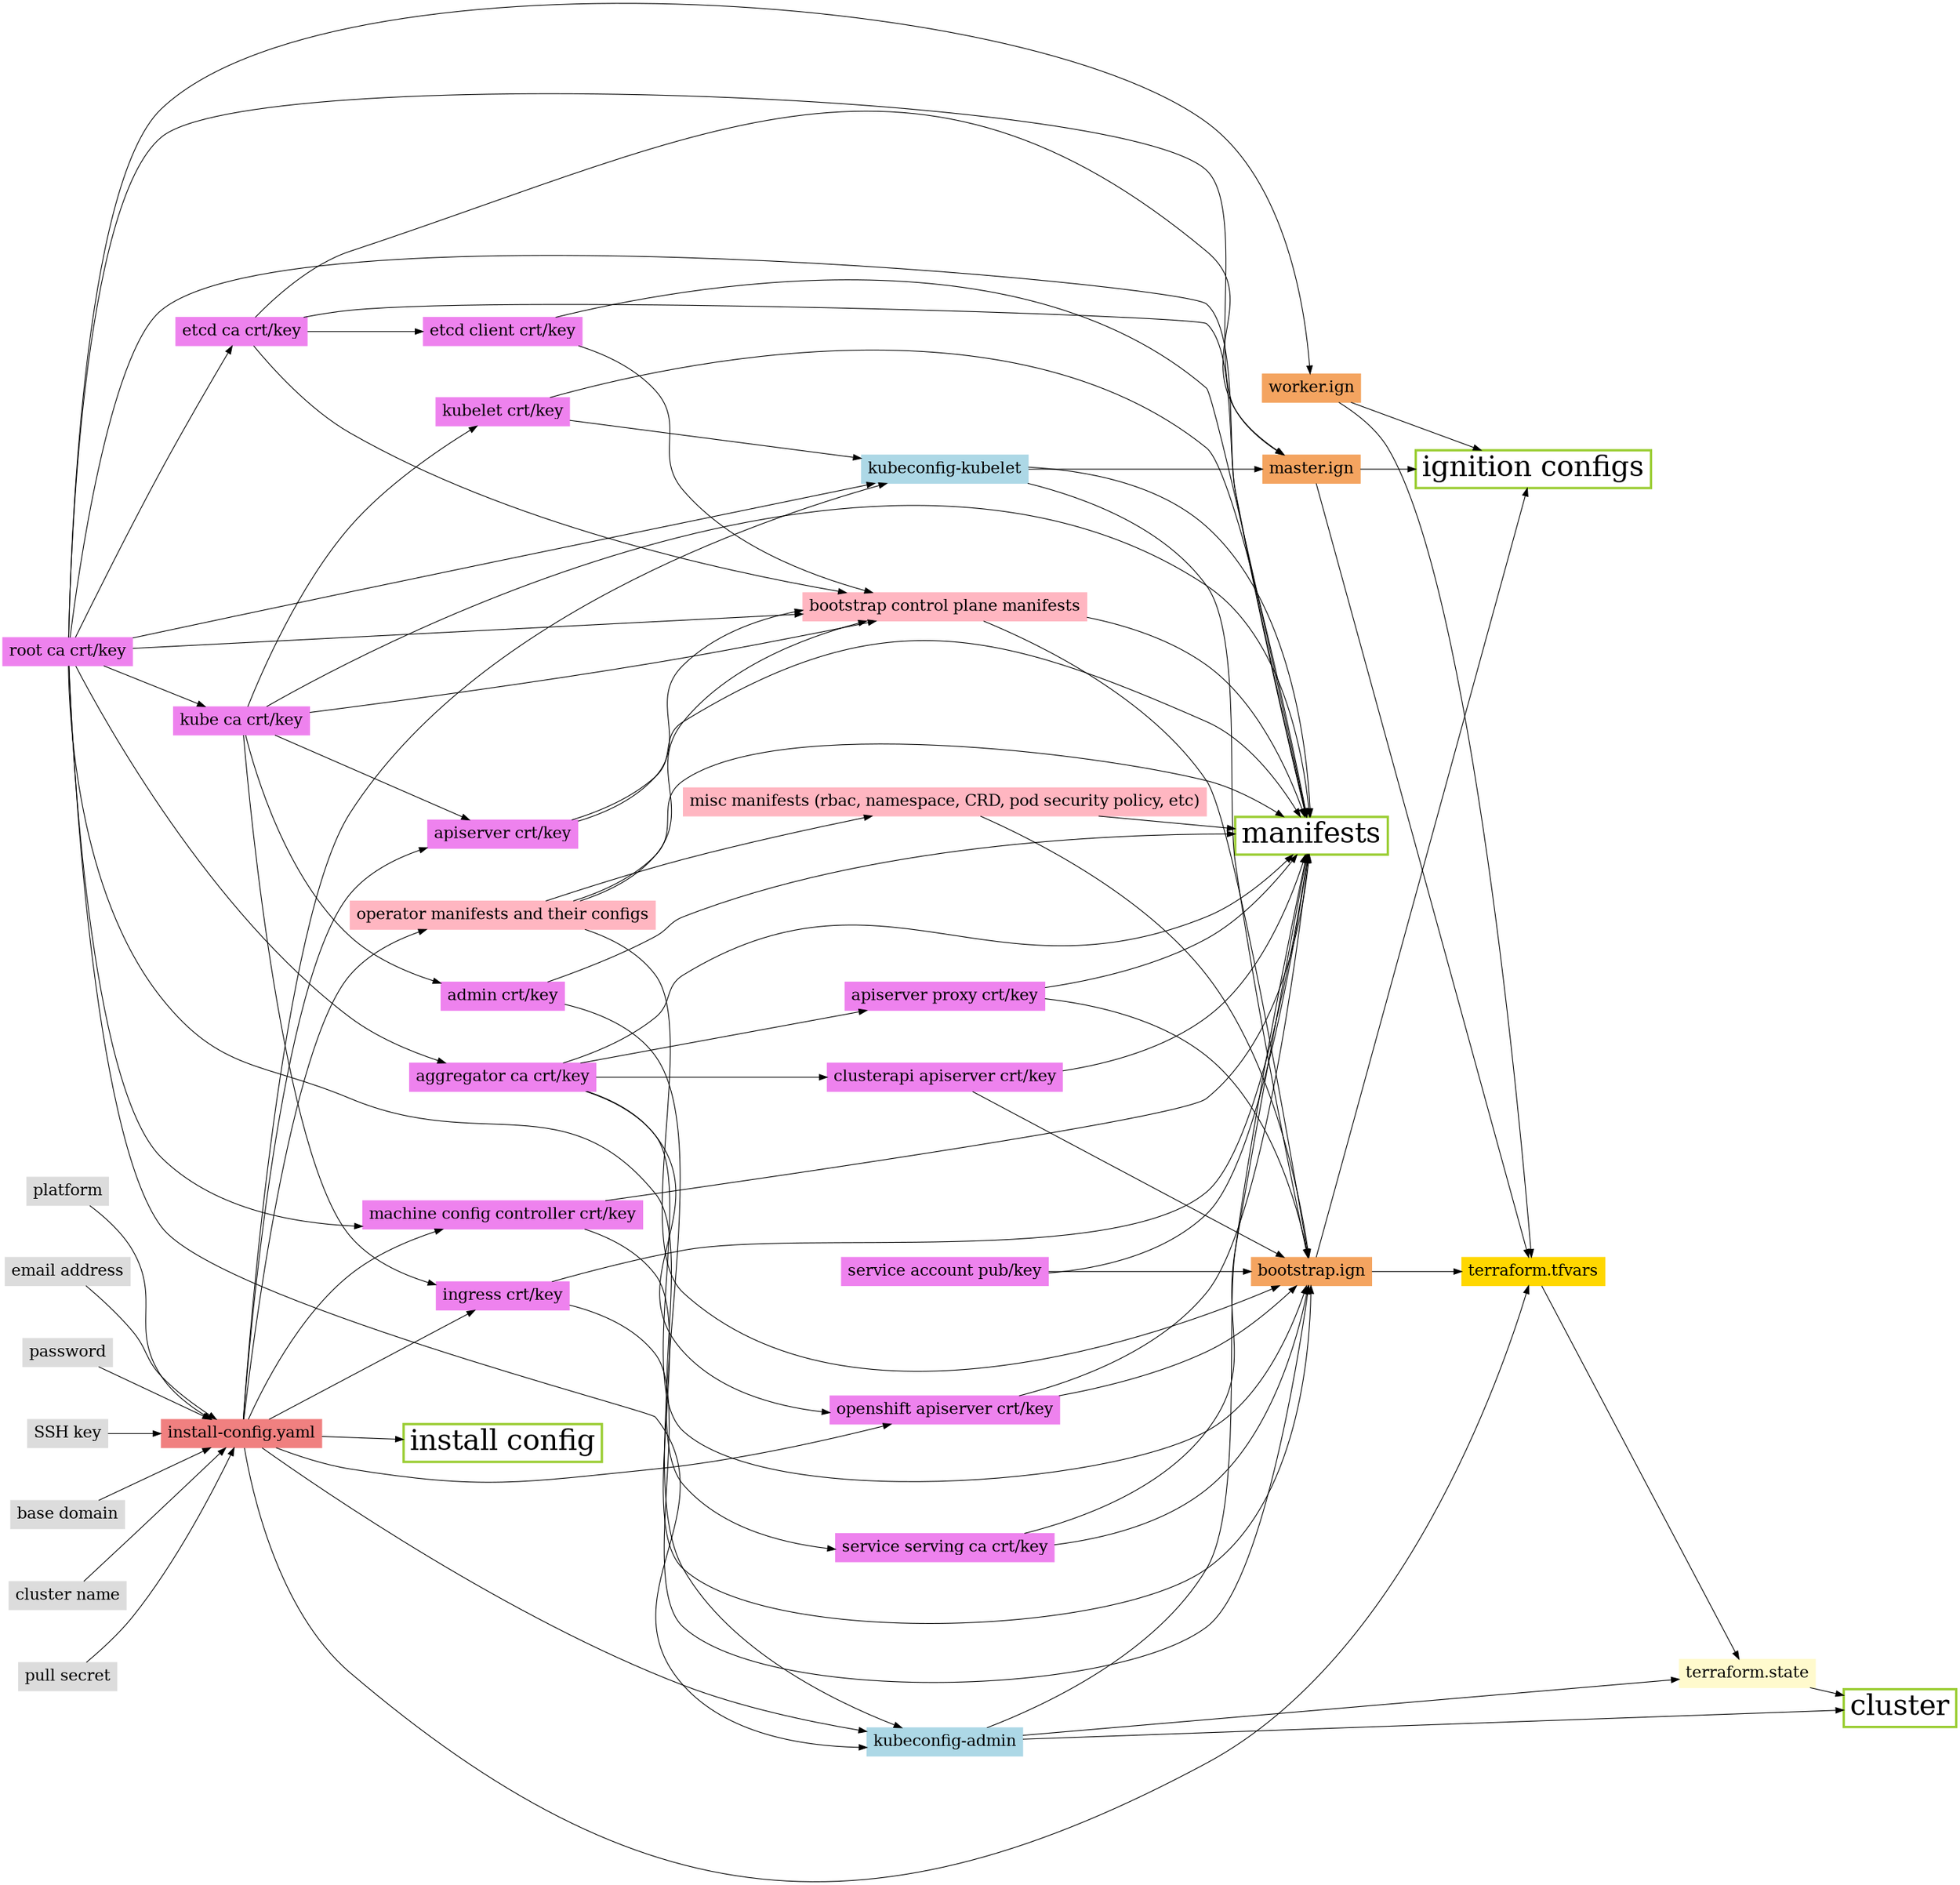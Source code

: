 strict digraph resource {
  rankdir=LR;
  size="24,18"; ratio=fill; node[fontsize=20];
  compound=true;
  node [shape=rectangle];

  // Targets.
  {
    node [shape=box,fontsize=36,style=filled,fillcolor=white,color=yellowgreen,penwidth=3];
    install_cfg [label="install config"];
    manifests [label="manifests"];
    ignition_configs [label="ignition configs"];
    cluster_target [label="cluster"];
  }

  // User inputs.
  {
    node [shape=rectangle,style=filled,color=gainsboro];
    base_domain [label="base domain"];
    cluster_name [label="cluster name"];
    pull_secret [label="pull secret"];
    platform [label="platform"];
    email_address [label="email address"];
    password [label="password"];
    sshkey [label="SSH key"];
  }

  // Install config.
  {
    node [style=filled,color=lightcoral];
    install_config [label="install-config.yaml"];
  }

  // TLS assets
  {
    node [style=filled,color=violet];
    admin_bundle [label="admin crt/key"];
    aggregator_ca_bundle [label="aggregator ca crt/key"];
    apiserver_bundle [label="apiserver crt/key"];
    apiserver_proxy_bundle [label="apiserver proxy crt/key"];
    clusterapi_apiserver_bundle [label="clusterapi apiserver crt/key"];
    etcd_ca_bundle [label="etcd ca crt/key"];
    etcd_client_bundle [label="etcd client crt/key"];
    ingress_bundle [label="ingress crt/key"];
    kube_ca_bundle [label="kube ca crt/key"];
    kubelet_bundle [label="kubelet crt/key"];
    openshift_apiserver_bundle [label="openshift apiserver crt/key"];
    root_ca_bundle [label="root ca crt/key"];
    service_account_bundle [label="service account pub/key"];
    service_serving_ca_bundle [label="service serving ca crt/key"];
    mcc_bundle [label="machine config controller crt/key"];
  }

  // Operator assets
  {
    node [style=filled,color=lightpink];
    operator_manifests [label="operator manifests and their configs"];
  }

  // Cluster assets
  {
    node [style=filled,color=lightpink];
    bootstrap_control_plane [label="bootstrap control plane manifests"];
    misc_manifests [label="misc manifests (rbac, namespace, CRD, pod security policy, etc)"];
  }

  // Ignition files
  {
    node [style=filled,color=sandybrown];
    bootstrap_ignition [label="bootstrap.ign"];
    master_ignition [label="master.ign"];
    worker_ignition [label="worker.ign"];
  }

  // Kubeconfigs
  {
    node [style=filled,color=lightblue];
    kubeconfig_admin [label="kubeconfig-admin"];
    kubeconfig_kubelet [label="kubeconfig-kubelet"];
  }

  // Terraform tfvar file.
  {
    node [style=filled,color=gold];
    terraform_tfvars [label="terraform.tfvars"];
  }

  // cluster asset.
  {
    node [style=filled, color=lemonchiffon];
    tfstate [label="terraform.state"];
  }

  // Dependencies
  password -> install_config;
  sshkey -> install_config;
  platform -> install_config;
  email_address -> install_config;
  pull_secret -> install_config;
  cluster_name -> install_config;
  base_domain -> install_config;

  install_config -> operator_manifests;

  root_ca_bundle -> kube_ca_bundle;
  root_ca_bundle -> etcd_ca_bundle;
  root_ca_bundle -> aggregator_ca_bundle;
  root_ca_bundle -> service_serving_ca_bundle;
  root_ca_bundle -> mcc_bundle;
  install_config -> mcc_bundle;

  root_ca_bundle -> kubeconfig_admin;
  root_ca_bundle -> kubeconfig_kubelet;
  root_ca_bundle -> bootstrap_control_plane;
  root_ca_bundle -> master_ignition;
  root_ca_bundle -> worker_ignition;

  etcd_ca_bundle -> etcd_client_bundle;
  etcd_ca_bundle -> master_ignition;
  etcd_ca_bundle -> bootstrap_control_plane;

  kube_ca_bundle -> admin_bundle;
  kube_ca_bundle -> apiserver_bundle;
  install_config -> apiserver_bundle;
  kube_ca_bundle -> kubelet_bundle;
  kube_ca_bundle -> ingress_bundle;
  kube_ca_bundle -> bootstrap_control_plane;
  
  install_config -> ingress_bundle;
  
  aggregator_ca_bundle -> openshift_apiserver_bundle;
  install_config -> openshift_apiserver_bundle;
  aggregator_ca_bundle -> apiserver_proxy_bundle;
  aggregator_ca_bundle -> clusterapi_apiserver_bundle;
  aggregator_ca_bundle -> bootstrap_ignition;

  admin_bundle -> kubeconfig_admin;

  kubelet_bundle -> kubeconfig_kubelet;

  install_config -> kubeconfig_admin;
  install_config -> kubeconfig_kubelet;

  apiserver_bundle -> bootstrap_control_plane;

  apiserver_proxy_bundle -> bootstrap_ignition;

  clusterapi_apiserver_bundle -> bootstrap_ignition;

  etcd_client_bundle -> bootstrap_control_plane;

  ingress_bundle -> bootstrap_ignition;

  openshift_apiserver_bundle -> bootstrap_ignition;

  service_account_bundle -> bootstrap_ignition;

  service_serving_ca_bundle -> bootstrap_ignition;

  mcc_bundle -> bootstrap_ignition;

  operator_manifests -> bootstrap_control_plane;
  operator_manifests -> misc_manifests;
  
  operator_manifests -> bootstrap_ignition;

  bootstrap_control_plane -> bootstrap_ignition;
  misc_manifests -> bootstrap_ignition;

  kubeconfig_kubelet -> bootstrap_ignition;
  kubeconfig_kubelet -> master_ignition;

  bootstrap_ignition -> terraform_tfvars;
  master_ignition -> terraform_tfvars;
  worker_ignition -> terraform_tfvars;
  install_config -> terraform_tfvars;

  terraform_tfvars -> tfstate;
  kubeconfig_admin -> tfstate;

  // Targets
  install_config -> install_cfg;

  admin_bundle -> manifests;
  aggregator_ca_bundle -> manifests;
  apiserver_bundle -> manifests;
  apiserver_proxy_bundle -> manifests;
  clusterapi_apiserver_bundle -> manifests;
  etcd_ca_bundle -> manifests;
  etcd_client_bundle -> manifests;
  ingress_bundle -> manifests;
  kube_ca_bundle -> manifests;
  kubelet_bundle -> manifests;
  openshift_apiserver_bundle -> manifests;
  root_ca_bundle -> manifests;
  service_account_bundle -> manifests;
  service_serving_ca_bundle -> manifests;
  mcc_bundle -> manifests;
  
  operator_manifests -> manifests;

  bootstrap_control_plane -> manifests;
  misc_manifests -> manifests;

  kubeconfig_kubelet -> manifests;
  kubeconfig_admin -> manifests;

  bootstrap_ignition -> ignition_configs;
  master_ignition -> ignition_configs;
  worker_ignition -> ignition_configs;

  kubeconfig_admin -> cluster_target;
  tfstate -> cluster_target;
}
